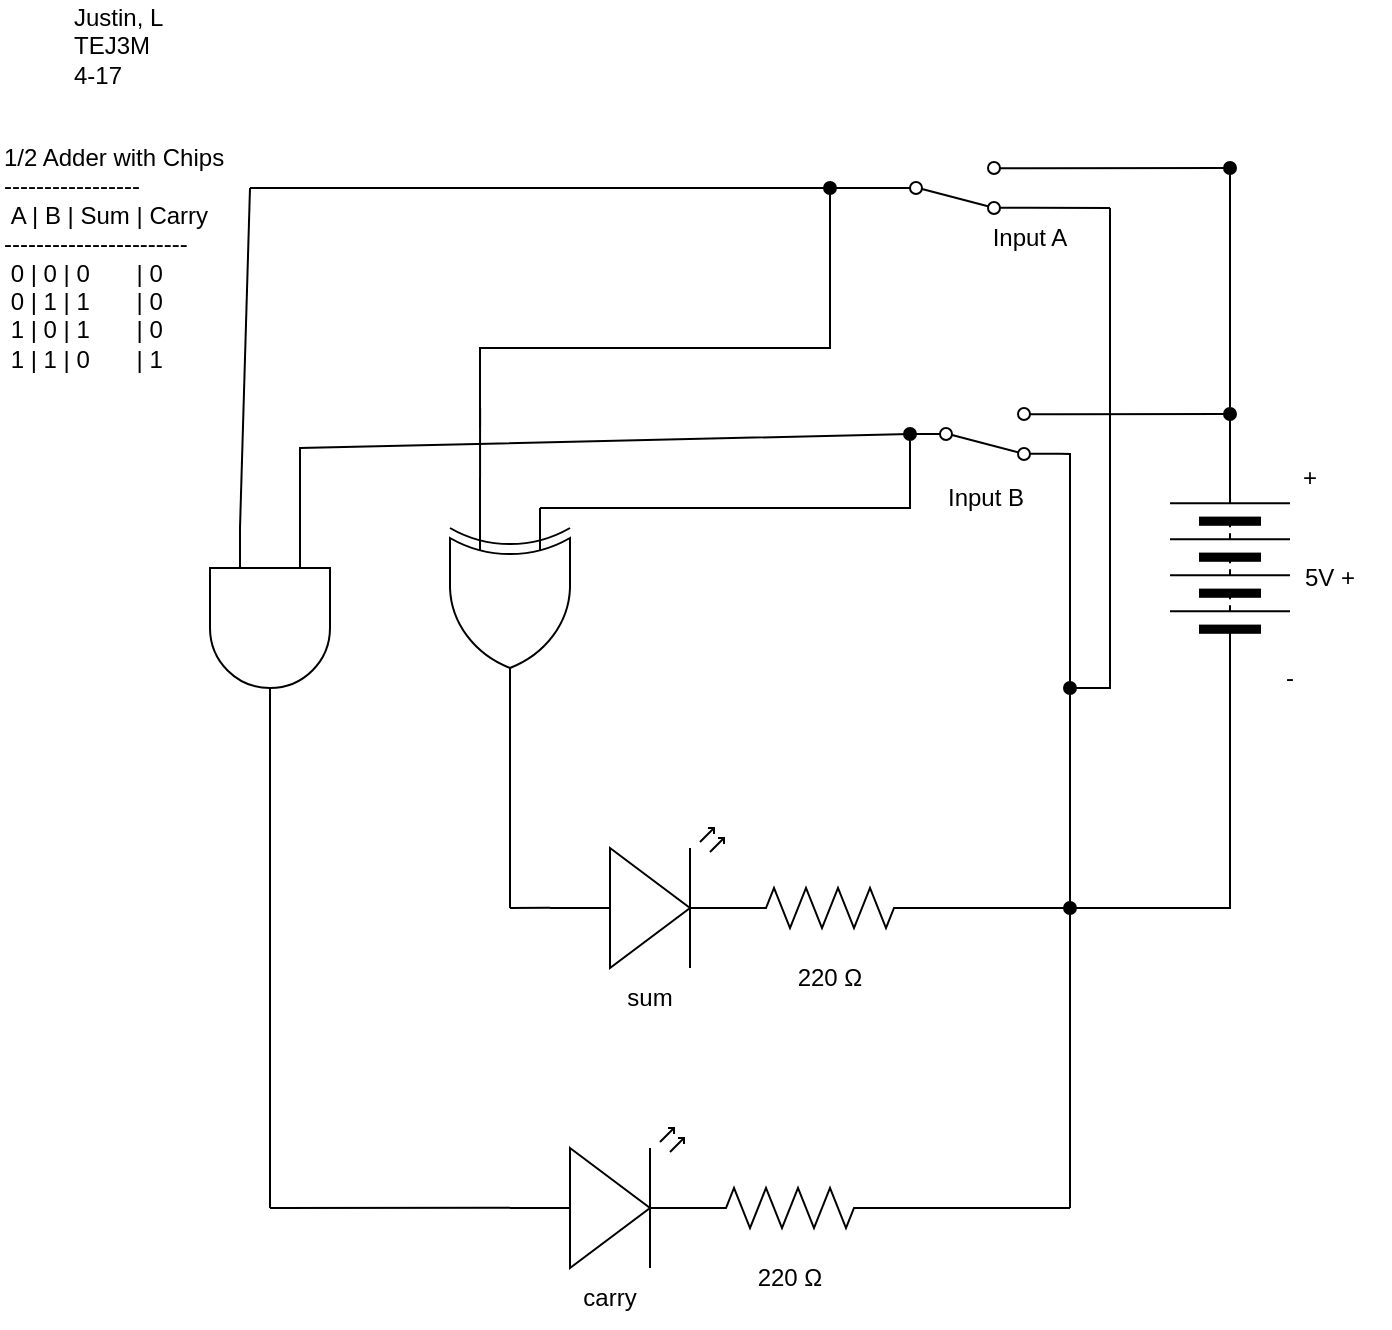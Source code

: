 <mxfile>
    <diagram id="ciPo3X5teLXdfqjWm5yF" name="Page-1">
        <mxGraphModel dx="1930" dy="762" grid="1" gridSize="10" guides="1" tooltips="1" connect="1" arrows="1" fold="1" page="1" pageScale="1" pageWidth="850" pageHeight="1100" math="0" shadow="0">
            <root>
                <mxCell id="0"/>
                <mxCell id="1" parent="0"/>
                <mxCell id="550" style="edgeStyle=none;html=1;exitX=0;exitY=0.25;exitDx=0;exitDy=0;exitPerimeter=0;entryX=0;entryY=0.5;entryDx=0;entryDy=0;endArrow=oval;endFill=1;rounded=0;startArrow=none;startFill=0;" parent="1" target="554" edge="1">
                    <mxGeometry relative="1" as="geometry">
                        <Array as="points">
                            <mxPoint x="450" y="270"/>
                        </Array>
                        <mxPoint x="265" y="270" as="sourcePoint"/>
                    </mxGeometry>
                </mxCell>
                <mxCell id="551" style="edgeStyle=none;rounded=0;html=1;endArrow=oval;endFill=1;startArrow=none;startFill=0;" parent="1" edge="1">
                    <mxGeometry relative="1" as="geometry">
                        <mxPoint x="530" y="470" as="targetPoint"/>
                        <mxPoint x="530" y="260" as="sourcePoint"/>
                        <Array as="points">
                            <mxPoint x="530" y="280"/>
                        </Array>
                    </mxGeometry>
                </mxCell>
                <mxCell id="552" style="edgeStyle=none;html=1;exitX=1;exitY=0.12;exitDx=0;exitDy=0;endArrow=oval;endFill=1;startArrow=none;startFill=0;" parent="1" source="554" edge="1">
                    <mxGeometry relative="1" as="geometry">
                        <mxPoint x="610" y="223" as="targetPoint"/>
                    </mxGeometry>
                </mxCell>
                <mxCell id="553" style="edgeStyle=none;rounded=0;jumpStyle=none;html=1;exitX=1;exitY=0.88;exitDx=0;exitDy=0;strokeColor=default;strokeWidth=1;startArrow=none;startFill=0;endArrow=none;endFill=0;endSize=6;" parent="1" source="554" edge="1">
                    <mxGeometry relative="1" as="geometry">
                        <mxPoint x="530" y="256.884" as="targetPoint"/>
                        <Array as="points">
                            <mxPoint x="530" y="243"/>
                            <mxPoint x="530" y="260"/>
                        </Array>
                    </mxGeometry>
                </mxCell>
                <mxCell id="554" value="" style="shape=mxgraph.electrical.electro-mechanical.twoWaySwitch;aspect=fixed;elSwitchState=2;flipV=1;" parent="1" vertex="1">
                    <mxGeometry x="450" y="220" width="75" height="26" as="geometry"/>
                </mxCell>
                <mxCell id="555" style="edgeStyle=none;html=1;exitX=0;exitY=0.57;exitDx=0;exitDy=0;exitPerimeter=0;endArrow=none;endFill=0;entryX=1;entryY=0.5;entryDx=0;entryDy=0;entryPerimeter=0;" parent="1" source="556" edge="1">
                    <mxGeometry relative="1" as="geometry">
                        <mxPoint x="250" y="470" as="targetPoint"/>
                    </mxGeometry>
                </mxCell>
                <mxCell id="556" value="" style="verticalLabelPosition=bottom;shadow=0;dashed=0;align=center;html=1;verticalAlign=top;shape=mxgraph.electrical.opto_electronics.led_2;pointerEvents=1;" parent="1" vertex="1">
                    <mxGeometry x="270" y="430" width="100" height="70" as="geometry"/>
                </mxCell>
                <mxCell id="557" style="edgeStyle=none;rounded=0;html=1;startArrow=none;startFill=0;endArrow=none;endFill=0;" parent="1" source="558" edge="1">
                    <mxGeometry relative="1" as="geometry">
                        <mxPoint x="550" y="470" as="targetPoint"/>
                    </mxGeometry>
                </mxCell>
                <mxCell id="558" value="" style="pointerEvents=1;verticalLabelPosition=bottom;shadow=0;dashed=0;align=center;html=1;verticalAlign=top;shape=mxgraph.electrical.resistors.resistor_2;" parent="1" vertex="1">
                    <mxGeometry x="360" y="460" width="100" height="20" as="geometry"/>
                </mxCell>
                <mxCell id="559" style="edgeStyle=none;rounded=0;html=1;exitX=1;exitY=0.5;exitDx=0;exitDy=0;startArrow=none;startFill=0;endArrow=none;endFill=0;" parent="1" source="561" edge="1">
                    <mxGeometry relative="1" as="geometry">
                        <mxPoint x="550" y="470" as="targetPoint"/>
                        <mxPoint x="560" y="380" as="sourcePoint"/>
                        <Array as="points">
                            <mxPoint x="610" y="470"/>
                        </Array>
                    </mxGeometry>
                </mxCell>
                <mxCell id="560" style="edgeStyle=none;html=1;exitX=0;exitY=0.5;exitDx=0;exitDy=0;endArrow=none;endFill=0;" parent="1" source="561" edge="1">
                    <mxGeometry relative="1" as="geometry">
                        <mxPoint x="610" y="100" as="targetPoint"/>
                        <Array as="points">
                            <mxPoint x="610" y="230"/>
                        </Array>
                    </mxGeometry>
                </mxCell>
                <mxCell id="561" value="" style="pointerEvents=1;verticalLabelPosition=bottom;shadow=0;dashed=0;align=center;html=1;verticalAlign=top;shape=mxgraph.electrical.miscellaneous.batteryStack;rotation=90;flipV=0;flipH=1;" parent="1" vertex="1">
                    <mxGeometry x="560" y="270" width="100" height="60" as="geometry"/>
                </mxCell>
                <mxCell id="562" value="1/2 Adder with Chips&lt;br&gt;-----------------&lt;br&gt;&amp;nbsp;A | B | Sum | Carry&lt;br&gt;-----------------------&lt;br&gt;&amp;nbsp;0 | 0 | 0&amp;nbsp; &amp;nbsp; &amp;nbsp; &amp;nbsp;| 0&lt;br&gt;&amp;nbsp;0 | 1 | 1&amp;nbsp; &amp;nbsp; &amp;nbsp; &amp;nbsp;| 0&lt;br&gt;&amp;nbsp;1 | 0 | 1&amp;nbsp; &amp;nbsp; &amp;nbsp; &amp;nbsp;| 0&lt;br&gt;&amp;nbsp;1 | 1 | 0&amp;nbsp; &amp;nbsp; &amp;nbsp; &amp;nbsp;| 1" style="text;strokeColor=none;align=left;fillColor=none;html=1;verticalAlign=middle;whiteSpace=wrap;rounded=0;" parent="1" vertex="1">
                    <mxGeometry x="-5" y="90" width="130" height="109" as="geometry"/>
                </mxCell>
                <mxCell id="563" value="Justin, L&lt;br&gt;TEJ3M&lt;br&gt;4-17&lt;br&gt;&lt;span style=&quot;color: rgba(0, 0, 0, 0); font-family: monospace; font-size: 0px;&quot;&gt;%3CmxGraphModel%3E%3Croot%3E%3CmxCell%20id%3D%220%22%2F%3E%3CmxCell%20id%3D%221%22%20parent%3D%220%22%2F%3E%3CmxCell%20id%3D%222%22%20value%3D%225%20V%22%20style%3D%22text%3BstrokeColor%3Dnone%3Balign%3Dcenter%3BfillColor%3Dnone%3Bhtml%3D1%3BverticalAlign%3Dmiddle%3BwhiteSpace%3Dwrap%3Brounded%3D0%3B%22%20vertex%3D%221%22%20parent%3D%221%22%3E%3CmxGeometry%20x%3D%22550%22%20y%3D%22275%22%20width%3D%2260%22%20height%3D%2230%22%20as%3D%22geometry%22%2F%3E%3C%2FmxCell%3E%3C%2Froot%3E%3C%2FmxGraphModel%3E&lt;/span&gt;" style="text;strokeColor=none;align=left;fillColor=none;html=1;verticalAlign=middle;whiteSpace=wrap;rounded=0;" parent="1" vertex="1">
                    <mxGeometry x="30" y="30" width="60" height="31" as="geometry"/>
                </mxCell>
                <mxCell id="564" value="5V +" style="text;strokeColor=none;align=center;fillColor=none;html=1;verticalAlign=middle;whiteSpace=wrap;rounded=0;" parent="1" vertex="1">
                    <mxGeometry x="630" y="290" width="60" height="30" as="geometry"/>
                </mxCell>
                <mxCell id="565" value="220 Ω" style="text;strokeColor=none;align=center;fillColor=none;html=1;verticalAlign=middle;whiteSpace=wrap;rounded=0;labelBackgroundColor=none;" parent="1" vertex="1">
                    <mxGeometry x="380" y="490" width="60" height="30" as="geometry"/>
                </mxCell>
                <mxCell id="566" value="Input B" style="text;strokeColor=none;align=center;fillColor=none;html=1;verticalAlign=middle;whiteSpace=wrap;rounded=0;labelBackgroundColor=none;" parent="1" vertex="1">
                    <mxGeometry x="457.5" y="250" width="60" height="30" as="geometry"/>
                </mxCell>
                <mxCell id="567" value="sum" style="text;strokeColor=none;align=center;fillColor=none;html=1;verticalAlign=middle;whiteSpace=wrap;rounded=0;labelBackgroundColor=none;" parent="1" vertex="1">
                    <mxGeometry x="290" y="500" width="60" height="30" as="geometry"/>
                </mxCell>
                <mxCell id="568" value="+" style="text;strokeColor=none;align=center;fillColor=none;html=1;verticalAlign=middle;whiteSpace=wrap;rounded=0;" parent="1" vertex="1">
                    <mxGeometry x="620" y="240" width="60" height="30" as="geometry"/>
                </mxCell>
                <mxCell id="569" value="-" style="text;strokeColor=none;align=center;fillColor=none;html=1;verticalAlign=middle;whiteSpace=wrap;rounded=0;" parent="1" vertex="1">
                    <mxGeometry x="610" y="340" width="60" height="30" as="geometry"/>
                </mxCell>
                <mxCell id="570" value="Input A" style="text;strokeColor=none;align=center;fillColor=none;html=1;verticalAlign=middle;whiteSpace=wrap;rounded=0;labelBackgroundColor=none;" parent="1" vertex="1">
                    <mxGeometry x="480" y="120" width="60" height="30" as="geometry"/>
                </mxCell>
                <mxCell id="571" style="edgeStyle=none;html=1;endArrow=oval;endFill=1;rounded=0;startArrow=none;startFill=0;strokeColor=default;strokeWidth=1;endSize=6;jumpStyle=none;" parent="1" edge="1">
                    <mxGeometry relative="1" as="geometry">
                        <mxPoint x="530" y="360" as="targetPoint"/>
                        <mxPoint x="550" y="120" as="sourcePoint"/>
                        <Array as="points">
                            <mxPoint x="550" y="360"/>
                            <mxPoint x="530" y="360"/>
                        </Array>
                    </mxGeometry>
                </mxCell>
                <mxCell id="572" style="edgeStyle=none;rounded=0;html=1;exitX=1;exitY=0.88;exitDx=0;exitDy=0;startArrow=none;startFill=0;endArrow=none;endFill=0;" parent="1" source="575" edge="1">
                    <mxGeometry relative="1" as="geometry">
                        <mxPoint x="550" y="120" as="targetPoint"/>
                    </mxGeometry>
                </mxCell>
                <mxCell id="573" style="edgeStyle=none;rounded=0;jumpStyle=none;html=1;exitX=1;exitY=0.12;exitDx=0;exitDy=0;strokeColor=default;strokeWidth=1;startArrow=none;startFill=0;endArrow=oval;endFill=1;endSize=6;" parent="1" source="575" edge="1">
                    <mxGeometry relative="1" as="geometry">
                        <mxPoint x="610" y="100" as="targetPoint"/>
                    </mxGeometry>
                </mxCell>
                <mxCell id="574" style="edgeStyle=none;rounded=0;html=1;endArrow=none;endFill=0;startArrow=oval;startFill=1;" parent="1" edge="1">
                    <mxGeometry relative="1" as="geometry">
                        <mxPoint x="235" y="230" as="targetPoint"/>
                        <Array as="points">
                            <mxPoint x="410" y="190"/>
                            <mxPoint x="235" y="190"/>
                        </Array>
                        <mxPoint x="410" y="110" as="sourcePoint"/>
                    </mxGeometry>
                </mxCell>
                <mxCell id="602" style="edgeStyle=none;html=1;exitX=0;exitY=0.5;exitDx=0;exitDy=0;startArrow=none;startFill=0;endArrow=none;endFill=0;" edge="1" parent="1" source="575">
                    <mxGeometry relative="1" as="geometry">
                        <mxPoint x="410" y="110" as="targetPoint"/>
                    </mxGeometry>
                </mxCell>
                <mxCell id="608" style="edgeStyle=none;rounded=0;html=1;exitX=0;exitY=0.5;exitDx=0;exitDy=0;startArrow=none;startFill=0;endArrow=none;endFill=0;fillColor=none;" edge="1" parent="1" source="575">
                    <mxGeometry relative="1" as="geometry">
                        <mxPoint x="120" y="110" as="targetPoint"/>
                    </mxGeometry>
                </mxCell>
                <mxCell id="575" value="" style="shape=mxgraph.electrical.electro-mechanical.twoWaySwitch;aspect=fixed;elSwitchState=2;flipV=1;" parent="1" vertex="1">
                    <mxGeometry x="435" y="97" width="75" height="26" as="geometry"/>
                </mxCell>
                <mxCell id="576" value="" style="edgeStyle=none;orthogonalLoop=1;jettySize=auto;html=1;rounded=0;strokeColor=default;strokeWidth=1;startArrow=none;startFill=0;endArrow=none;endFill=0;endSize=6;jumpStyle=none;" parent="1" edge="1">
                    <mxGeometry width="80" relative="1" as="geometry">
                        <mxPoint x="530" y="260" as="sourcePoint"/>
                        <mxPoint x="530" y="260" as="targetPoint"/>
                        <Array as="points"/>
                    </mxGeometry>
                </mxCell>
                <mxCell id="583" style="edgeStyle=none;html=1;exitX=0;exitY=0.75;exitDx=0;exitDy=0;exitPerimeter=0;endArrow=none;endFill=0;" parent="1" edge="1">
                    <mxGeometry relative="1" as="geometry">
                        <mxPoint x="235.062" y="220" as="targetPoint"/>
                        <mxPoint x="235" y="270" as="sourcePoint"/>
                    </mxGeometry>
                </mxCell>
                <mxCell id="587" style="edgeStyle=none;html=1;endArrow=none;endFill=0;" parent="1" source="585" edge="1">
                    <mxGeometry relative="1" as="geometry">
                        <mxPoint x="250" y="470" as="targetPoint"/>
                    </mxGeometry>
                </mxCell>
                <mxCell id="585" value="" style="verticalLabelPosition=bottom;shadow=0;dashed=0;align=center;html=1;verticalAlign=top;shape=mxgraph.electrical.logic_gates.logic_gate;operation=xor;rotation=90;" parent="1" vertex="1">
                    <mxGeometry x="200" y="290" width="100" height="60" as="geometry"/>
                </mxCell>
                <mxCell id="594" style="edgeStyle=none;html=1;exitX=0;exitY=0.57;exitDx=0;exitDy=0;exitPerimeter=0;endArrow=none;endFill=0;" edge="1" parent="1" source="595">
                    <mxGeometry relative="1" as="geometry">
                        <mxPoint x="130" y="620" as="targetPoint"/>
                    </mxGeometry>
                </mxCell>
                <mxCell id="595" value="" style="verticalLabelPosition=bottom;shadow=0;dashed=0;align=center;html=1;verticalAlign=top;shape=mxgraph.electrical.opto_electronics.led_2;pointerEvents=1;" vertex="1" parent="1">
                    <mxGeometry x="250" y="580" width="100" height="70" as="geometry"/>
                </mxCell>
                <mxCell id="596" style="edgeStyle=none;rounded=0;html=1;startArrow=none;startFill=0;endArrow=none;endFill=0;" edge="1" parent="1" source="597">
                    <mxGeometry relative="1" as="geometry">
                        <mxPoint x="530" y="620" as="targetPoint"/>
                    </mxGeometry>
                </mxCell>
                <mxCell id="597" value="" style="pointerEvents=1;verticalLabelPosition=bottom;shadow=0;dashed=0;align=center;html=1;verticalAlign=top;shape=mxgraph.electrical.resistors.resistor_2;" vertex="1" parent="1">
                    <mxGeometry x="340" y="610" width="100" height="20" as="geometry"/>
                </mxCell>
                <mxCell id="598" value="220 Ω" style="text;strokeColor=none;align=center;fillColor=none;html=1;verticalAlign=middle;whiteSpace=wrap;rounded=0;labelBackgroundColor=none;" vertex="1" parent="1">
                    <mxGeometry x="360" y="640" width="60" height="30" as="geometry"/>
                </mxCell>
                <mxCell id="599" value="carry" style="text;strokeColor=none;align=center;fillColor=none;html=1;verticalAlign=middle;whiteSpace=wrap;rounded=0;labelBackgroundColor=none;" vertex="1" parent="1">
                    <mxGeometry x="270" y="650" width="60" height="30" as="geometry"/>
                </mxCell>
                <mxCell id="600" value="" style="edgeStyle=none;orthogonalLoop=1;jettySize=auto;html=1;endArrow=none;endFill=0;" edge="1" parent="1">
                    <mxGeometry width="80" relative="1" as="geometry">
                        <mxPoint x="530" y="463.6" as="sourcePoint"/>
                        <mxPoint x="530" y="620" as="targetPoint"/>
                        <Array as="points"/>
                    </mxGeometry>
                </mxCell>
                <mxCell id="601" value="" style="edgeStyle=none;orthogonalLoop=1;jettySize=auto;html=1;endArrow=none;endFill=0;startArrow=none;" edge="1" parent="1" source="603">
                    <mxGeometry width="80" relative="1" as="geometry">
                        <mxPoint x="130" y="340" as="sourcePoint"/>
                        <mxPoint x="130" y="620" as="targetPoint"/>
                        <Array as="points"/>
                    </mxGeometry>
                </mxCell>
                <mxCell id="604" value="" style="edgeStyle=none;orthogonalLoop=1;jettySize=auto;html=1;endArrow=none;endFill=0;" edge="1" parent="1" target="603">
                    <mxGeometry width="80" relative="1" as="geometry">
                        <mxPoint x="130" y="340" as="sourcePoint"/>
                        <mxPoint x="130" y="620" as="targetPoint"/>
                        <Array as="points"/>
                    </mxGeometry>
                </mxCell>
                <mxCell id="605" style="edgeStyle=none;html=1;exitX=0;exitY=0.25;exitDx=0;exitDy=0;exitPerimeter=0;entryX=0;entryY=0.5;entryDx=0;entryDy=0;startArrow=none;startFill=0;endArrow=none;endFill=0;rounded=0;" edge="1" parent="1" source="603" target="554">
                    <mxGeometry relative="1" as="geometry">
                        <Array as="points">
                            <mxPoint x="145" y="240"/>
                        </Array>
                    </mxGeometry>
                </mxCell>
                <mxCell id="609" style="edgeStyle=none;rounded=0;html=1;exitX=0;exitY=0.75;exitDx=0;exitDy=0;exitPerimeter=0;startArrow=none;startFill=0;endArrow=none;endFill=0;fillColor=none;" edge="1" parent="1" source="603">
                    <mxGeometry relative="1" as="geometry">
                        <mxPoint x="120" y="110" as="targetPoint"/>
                    </mxGeometry>
                </mxCell>
                <mxCell id="603" value="" style="verticalLabelPosition=bottom;shadow=0;dashed=0;align=center;html=1;verticalAlign=top;shape=mxgraph.electrical.logic_gates.logic_gate;operation=and;rotation=90;" vertex="1" parent="1">
                    <mxGeometry x="80" y="300" width="100" height="60" as="geometry"/>
                </mxCell>
            </root>
        </mxGraphModel>
    </diagram>
</mxfile>